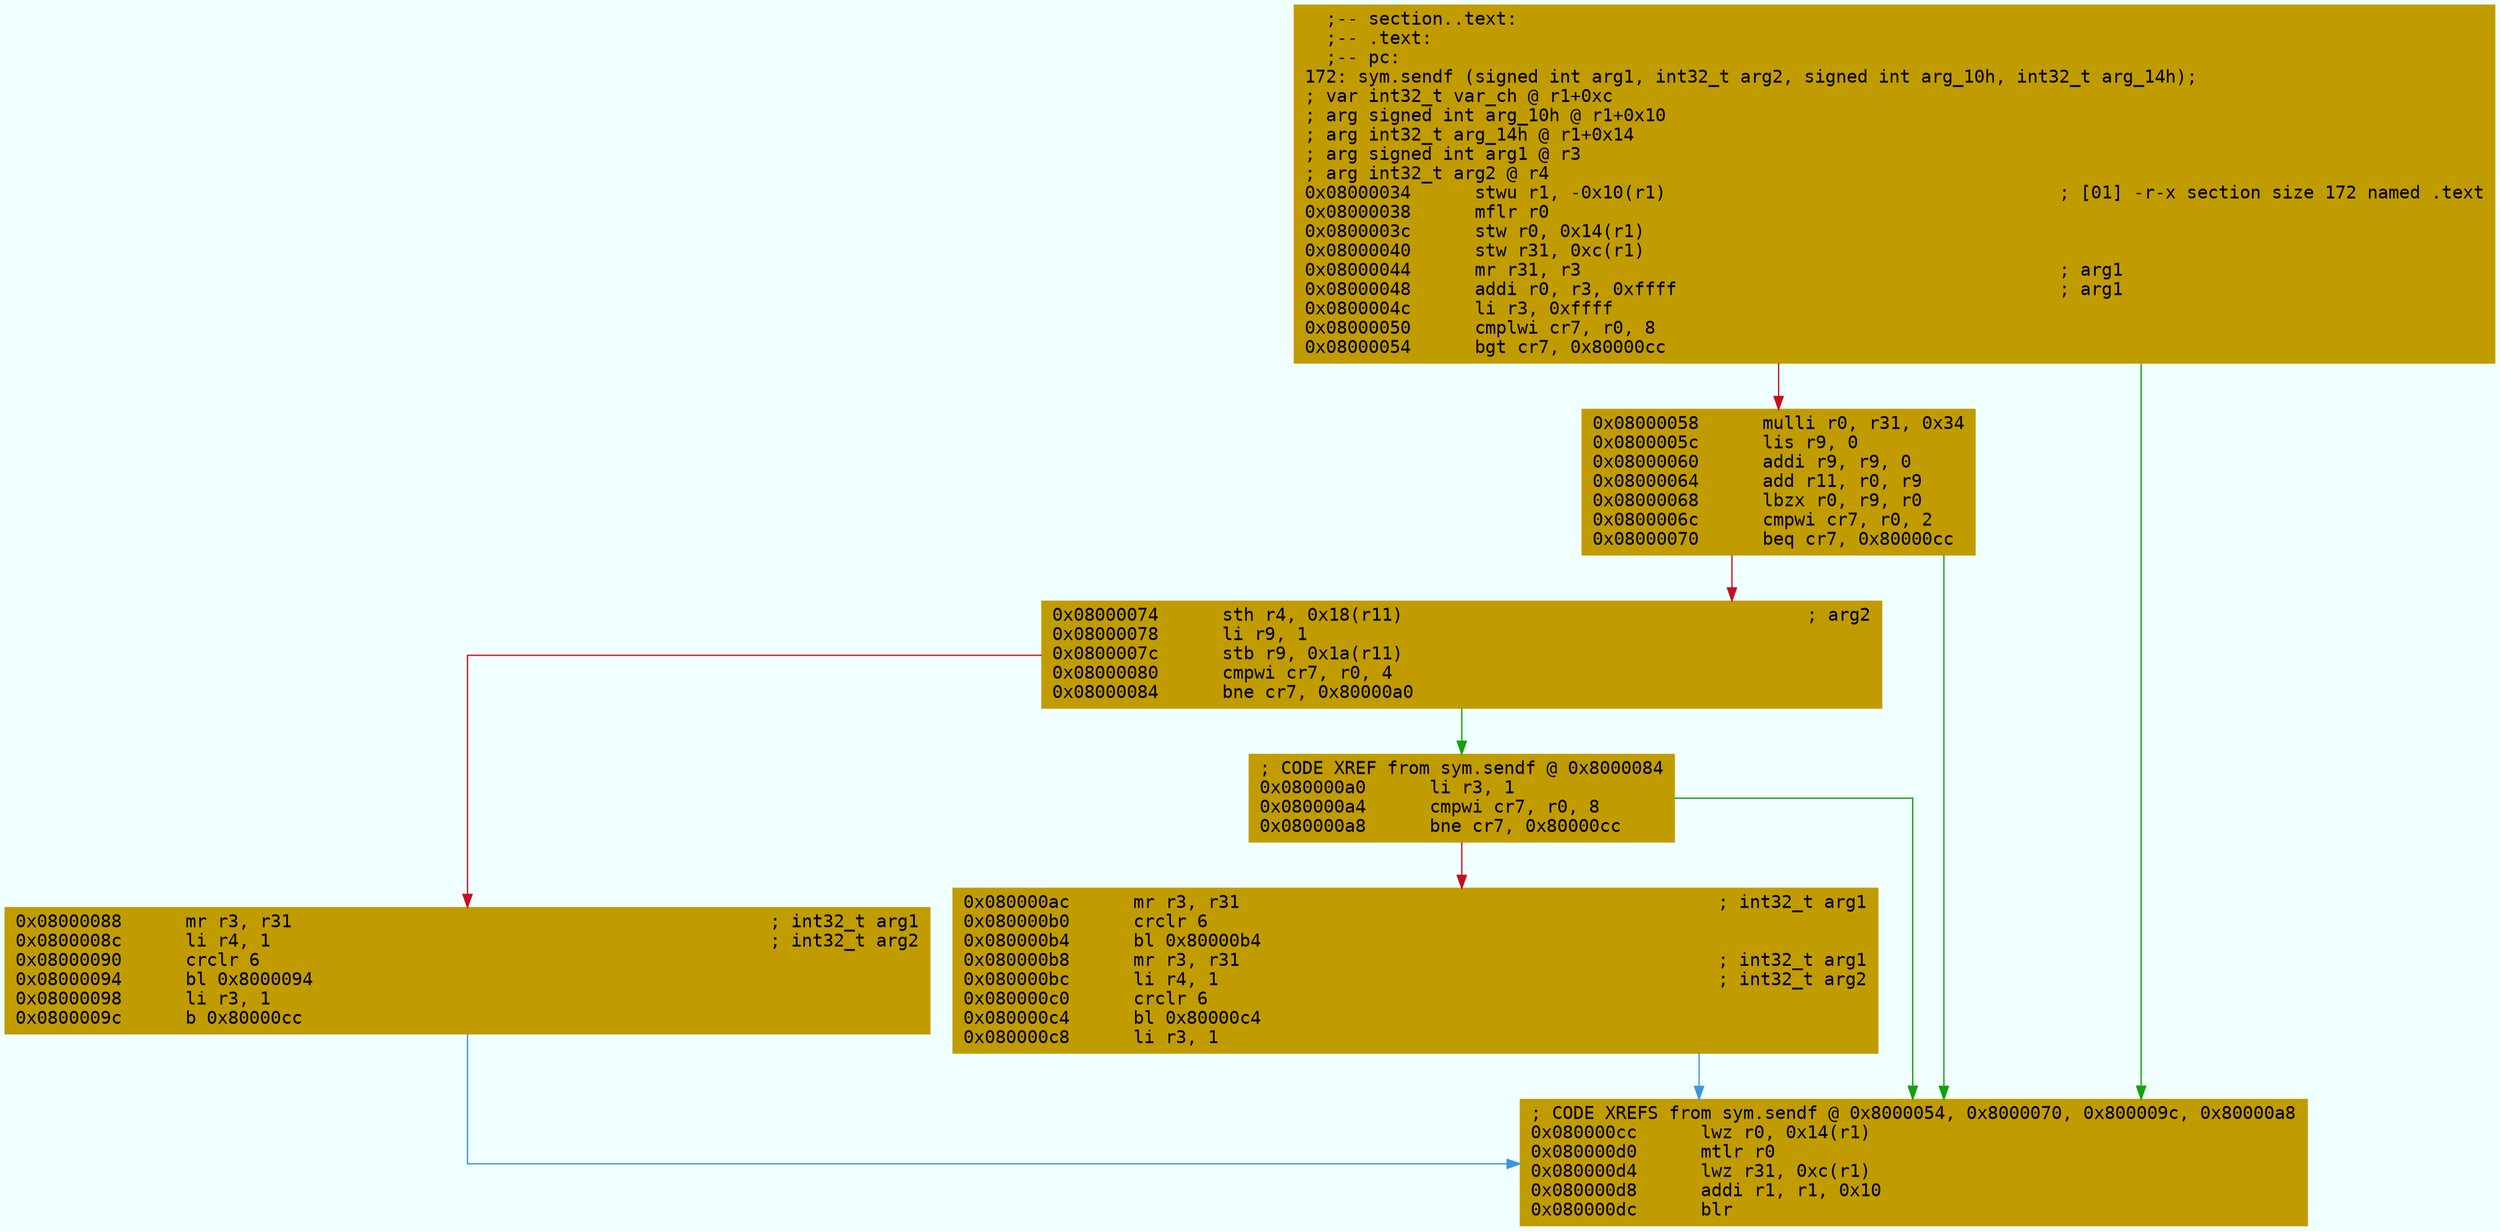 digraph code {
	graph [bgcolor=azure fontsize=8 fontname="Courier" splines="ortho"];
	node [fillcolor=gray style=filled shape=box];
	edge [arrowhead="normal"];
	"0x08000034" [URL="sym.sendf/0x08000034", fillcolor="#c19c00",color="#c19c00", fontname="Courier",label="  ;-- section..text:\l  ;-- .text:\l  ;-- pc:\l172: sym.sendf (signed int arg1, int32_t arg2, signed int arg_10h, int32_t arg_14h);\l; var int32_t var_ch @ r1+0xc\l; arg signed int arg_10h @ r1+0x10\l; arg int32_t arg_14h @ r1+0x14\l; arg signed int arg1 @ r3\l; arg int32_t arg2 @ r4\l0x08000034      stwu r1, -0x10(r1)                                     ; [01] -r-x section size 172 named .text\l0x08000038      mflr r0\l0x0800003c      stw r0, 0x14(r1)\l0x08000040      stw r31, 0xc(r1)\l0x08000044      mr r31, r3                                             ; arg1\l0x08000048      addi r0, r3, 0xffff                                    ; arg1\l0x0800004c      li r3, 0xffff\l0x08000050      cmplwi cr7, r0, 8\l0x08000054      bgt cr7, 0x80000cc\l"]
	"0x08000058" [URL="sym.sendf/0x08000058", fillcolor="#c19c00",color="#c19c00", fontname="Courier",label="0x08000058      mulli r0, r31, 0x34\l0x0800005c      lis r9, 0\l0x08000060      addi r9, r9, 0\l0x08000064      add r11, r0, r9\l0x08000068      lbzx r0, r9, r0\l0x0800006c      cmpwi cr7, r0, 2\l0x08000070      beq cr7, 0x80000cc\l"]
	"0x08000074" [URL="sym.sendf/0x08000074", fillcolor="#c19c00",color="#c19c00", fontname="Courier",label="0x08000074      sth r4, 0x18(r11)                                      ; arg2\l0x08000078      li r9, 1\l0x0800007c      stb r9, 0x1a(r11)\l0x08000080      cmpwi cr7, r0, 4\l0x08000084      bne cr7, 0x80000a0\l"]
	"0x08000088" [URL="sym.sendf/0x08000088", fillcolor="#c19c00",color="#c19c00", fontname="Courier",label="0x08000088      mr r3, r31                                             ; int32_t arg1\l0x0800008c      li r4, 1                                               ; int32_t arg2\l0x08000090      crclr 6\l0x08000094      bl 0x8000094\l0x08000098      li r3, 1\l0x0800009c      b 0x80000cc\l"]
	"0x080000a0" [URL="sym.sendf/0x080000a0", fillcolor="#c19c00",color="#c19c00", fontname="Courier",label="; CODE XREF from sym.sendf @ 0x8000084\l0x080000a0      li r3, 1\l0x080000a4      cmpwi cr7, r0, 8\l0x080000a8      bne cr7, 0x80000cc\l"]
	"0x080000ac" [URL="sym.sendf/0x080000ac", fillcolor="#c19c00",color="#c19c00", fontname="Courier",label="0x080000ac      mr r3, r31                                             ; int32_t arg1\l0x080000b0      crclr 6\l0x080000b4      bl 0x80000b4\l0x080000b8      mr r3, r31                                             ; int32_t arg1\l0x080000bc      li r4, 1                                               ; int32_t arg2\l0x080000c0      crclr 6\l0x080000c4      bl 0x80000c4\l0x080000c8      li r3, 1\l"]
	"0x080000cc" [URL="sym.sendf/0x080000cc", fillcolor="#c19c00",color="#c19c00", fontname="Courier",label="; CODE XREFS from sym.sendf @ 0x8000054, 0x8000070, 0x800009c, 0x80000a8\l0x080000cc      lwz r0, 0x14(r1)\l0x080000d0      mtlr r0\l0x080000d4      lwz r31, 0xc(r1)\l0x080000d8      addi r1, r1, 0x10\l0x080000dc      blr\l"]
        "0x08000034" -> "0x080000cc" [color="#13a10e"];
        "0x08000034" -> "0x08000058" [color="#c50f1f"];
        "0x08000058" -> "0x080000cc" [color="#13a10e"];
        "0x08000058" -> "0x08000074" [color="#c50f1f"];
        "0x08000074" -> "0x080000a0" [color="#13a10e"];
        "0x08000074" -> "0x08000088" [color="#c50f1f"];
        "0x08000088" -> "0x080000cc" [color="#3a96dd"];
        "0x080000a0" -> "0x080000cc" [color="#13a10e"];
        "0x080000a0" -> "0x080000ac" [color="#c50f1f"];
        "0x080000ac" -> "0x080000cc" [color="#3a96dd"];
}
